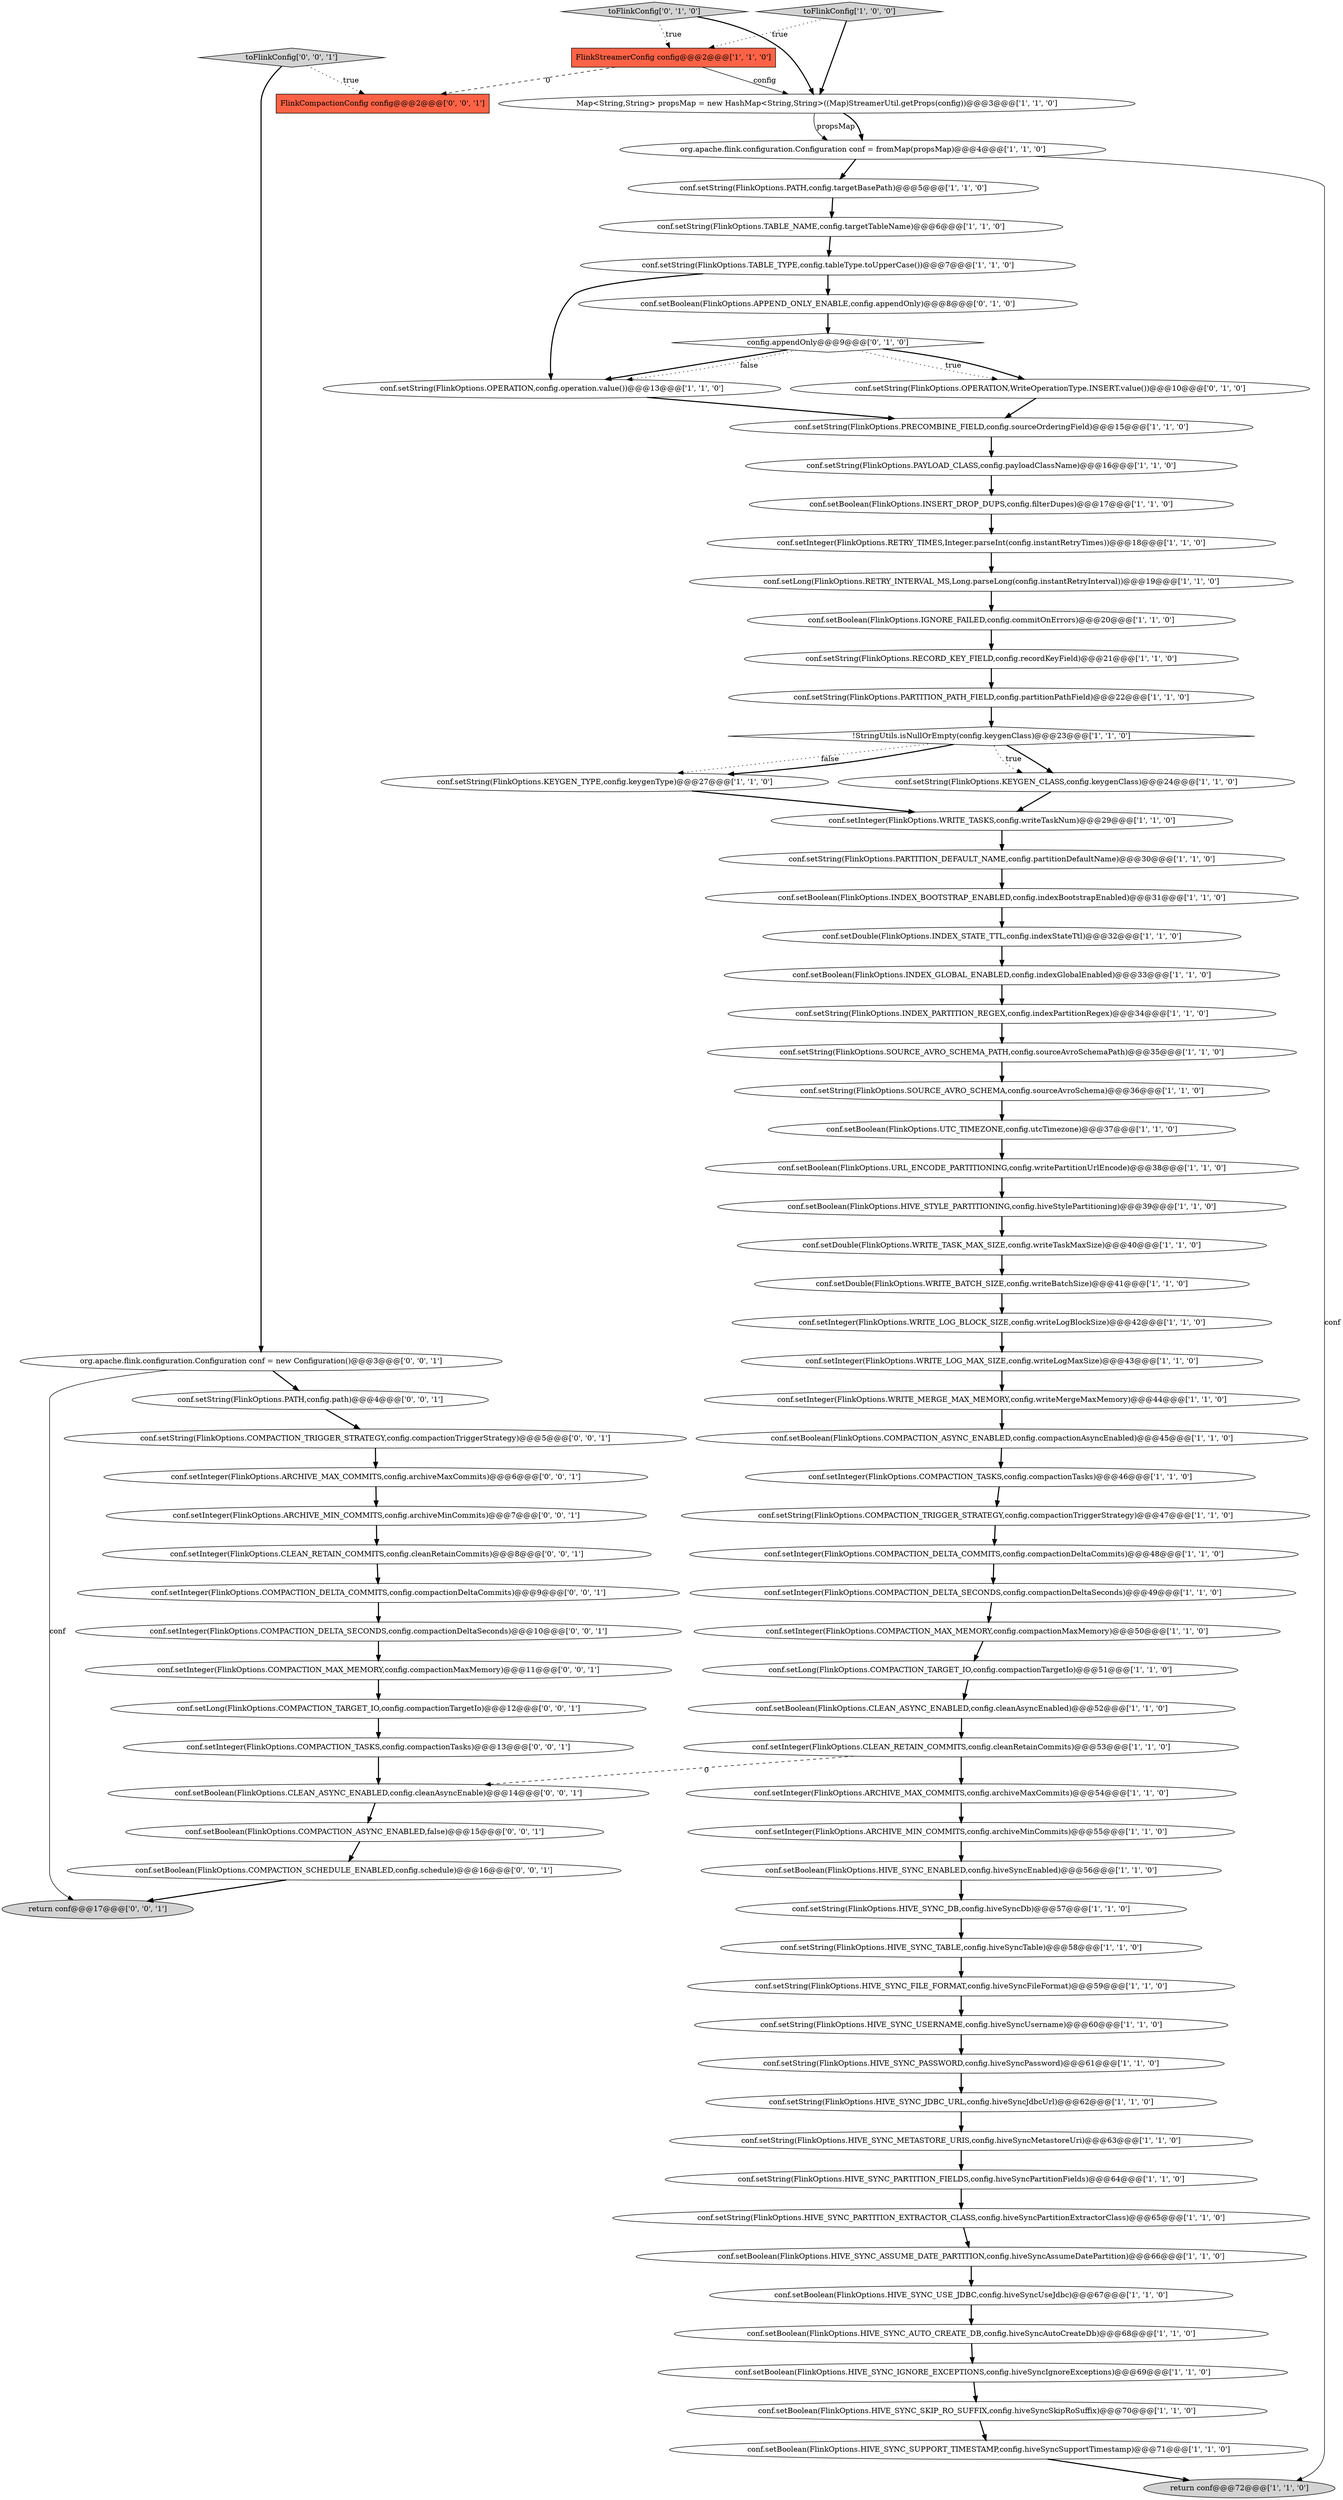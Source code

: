digraph {
75 [style = filled, label = "conf.setLong(FlinkOptions.COMPACTION_TARGET_IO,config.compactionTargetIo)@@@12@@@['0', '0', '1']", fillcolor = white, shape = ellipse image = "AAA0AAABBB3BBB"];
16 [style = filled, label = "conf.setString(FlinkOptions.TABLE_TYPE,config.tableType.toUpperCase())@@@7@@@['1', '1', '0']", fillcolor = white, shape = ellipse image = "AAA0AAABBB1BBB"];
68 [style = filled, label = "org.apache.flink.configuration.Configuration conf = new Configuration()@@@3@@@['0', '0', '1']", fillcolor = white, shape = ellipse image = "AAA0AAABBB3BBB"];
9 [style = filled, label = "FlinkStreamerConfig config@@@2@@@['1', '1', '0']", fillcolor = tomato, shape = box image = "AAA0AAABBB1BBB"];
33 [style = filled, label = "conf.setInteger(FlinkOptions.WRITE_LOG_BLOCK_SIZE,config.writeLogBlockSize)@@@42@@@['1', '1', '0']", fillcolor = white, shape = ellipse image = "AAA0AAABBB1BBB"];
18 [style = filled, label = "conf.setDouble(FlinkOptions.WRITE_BATCH_SIZE,config.writeBatchSize)@@@41@@@['1', '1', '0']", fillcolor = white, shape = ellipse image = "AAA0AAABBB1BBB"];
24 [style = filled, label = "conf.setBoolean(FlinkOptions.INDEX_BOOTSTRAP_ENABLED,config.indexBootstrapEnabled)@@@31@@@['1', '1', '0']", fillcolor = white, shape = ellipse image = "AAA0AAABBB1BBB"];
20 [style = filled, label = "conf.setString(FlinkOptions.HIVE_SYNC_PARTITION_FIELDS,config.hiveSyncPartitionFields)@@@64@@@['1', '1', '0']", fillcolor = white, shape = ellipse image = "AAA0AAABBB1BBB"];
47 [style = filled, label = "org.apache.flink.configuration.Configuration conf = fromMap(propsMap)@@@4@@@['1', '1', '0']", fillcolor = white, shape = ellipse image = "AAA0AAABBB1BBB"];
0 [style = filled, label = "conf.setInteger(FlinkOptions.ARCHIVE_MIN_COMMITS,config.archiveMinCommits)@@@55@@@['1', '1', '0']", fillcolor = white, shape = ellipse image = "AAA0AAABBB1BBB"];
50 [style = filled, label = "conf.setString(FlinkOptions.PATH,config.targetBasePath)@@@5@@@['1', '1', '0']", fillcolor = white, shape = ellipse image = "AAA0AAABBB1BBB"];
66 [style = filled, label = "toFlinkConfig['0', '1', '0']", fillcolor = lightgray, shape = diamond image = "AAA0AAABBB2BBB"];
63 [style = filled, label = "config.appendOnly@@@9@@@['0', '1', '0']", fillcolor = white, shape = diamond image = "AAA1AAABBB2BBB"];
83 [style = filled, label = "conf.setString(FlinkOptions.PATH,config.path)@@@4@@@['0', '0', '1']", fillcolor = white, shape = ellipse image = "AAA0AAABBB3BBB"];
4 [style = filled, label = "conf.setInteger(FlinkOptions.WRITE_MERGE_MAX_MEMORY,config.writeMergeMaxMemory)@@@44@@@['1', '1', '0']", fillcolor = white, shape = ellipse image = "AAA0AAABBB1BBB"];
48 [style = filled, label = "conf.setString(FlinkOptions.KEYGEN_TYPE,config.keygenType)@@@27@@@['1', '1', '0']", fillcolor = white, shape = ellipse image = "AAA0AAABBB1BBB"];
28 [style = filled, label = "conf.setInteger(FlinkOptions.CLEAN_RETAIN_COMMITS,config.cleanRetainCommits)@@@53@@@['1', '1', '0']", fillcolor = white, shape = ellipse image = "AAA0AAABBB1BBB"];
30 [style = filled, label = "conf.setBoolean(FlinkOptions.UTC_TIMEZONE,config.utcTimezone)@@@37@@@['1', '1', '0']", fillcolor = white, shape = ellipse image = "AAA0AAABBB1BBB"];
14 [style = filled, label = "conf.setBoolean(FlinkOptions.IGNORE_FAILED,config.commitOnErrors)@@@20@@@['1', '1', '0']", fillcolor = white, shape = ellipse image = "AAA0AAABBB1BBB"];
21 [style = filled, label = "conf.setInteger(FlinkOptions.WRITE_LOG_MAX_SIZE,config.writeLogMaxSize)@@@43@@@['1', '1', '0']", fillcolor = white, shape = ellipse image = "AAA0AAABBB1BBB"];
57 [style = filled, label = "conf.setString(FlinkOptions.PAYLOAD_CLASS,config.payloadClassName)@@@16@@@['1', '1', '0']", fillcolor = white, shape = ellipse image = "AAA0AAABBB1BBB"];
74 [style = filled, label = "conf.setInteger(FlinkOptions.COMPACTION_DELTA_SECONDS,config.compactionDeltaSeconds)@@@10@@@['0', '0', '1']", fillcolor = white, shape = ellipse image = "AAA0AAABBB3BBB"];
7 [style = filled, label = "conf.setString(FlinkOptions.HIVE_SYNC_DB,config.hiveSyncDb)@@@57@@@['1', '1', '0']", fillcolor = white, shape = ellipse image = "AAA0AAABBB1BBB"];
23 [style = filled, label = "conf.setString(FlinkOptions.PARTITION_PATH_FIELD,config.partitionPathField)@@@22@@@['1', '1', '0']", fillcolor = white, shape = ellipse image = "AAA0AAABBB1BBB"];
39 [style = filled, label = "conf.setString(FlinkOptions.SOURCE_AVRO_SCHEMA,config.sourceAvroSchema)@@@36@@@['1', '1', '0']", fillcolor = white, shape = ellipse image = "AAA0AAABBB1BBB"];
65 [style = filled, label = "conf.setString(FlinkOptions.OPERATION,WriteOperationType.INSERT.value())@@@10@@@['0', '1', '0']", fillcolor = white, shape = ellipse image = "AAA1AAABBB2BBB"];
31 [style = filled, label = "!StringUtils.isNullOrEmpty(config.keygenClass)@@@23@@@['1', '1', '0']", fillcolor = white, shape = diamond image = "AAA0AAABBB1BBB"];
29 [style = filled, label = "conf.setBoolean(FlinkOptions.HIVE_SYNC_USE_JDBC,config.hiveSyncUseJdbc)@@@67@@@['1', '1', '0']", fillcolor = white, shape = ellipse image = "AAA0AAABBB1BBB"];
5 [style = filled, label = "conf.setBoolean(FlinkOptions.HIVE_SYNC_ENABLED,config.hiveSyncEnabled)@@@56@@@['1', '1', '0']", fillcolor = white, shape = ellipse image = "AAA0AAABBB1BBB"];
42 [style = filled, label = "conf.setString(FlinkOptions.TABLE_NAME,config.targetTableName)@@@6@@@['1', '1', '0']", fillcolor = white, shape = ellipse image = "AAA0AAABBB1BBB"];
43 [style = filled, label = "conf.setString(FlinkOptions.HIVE_SYNC_JDBC_URL,config.hiveSyncJdbcUrl)@@@62@@@['1', '1', '0']", fillcolor = white, shape = ellipse image = "AAA0AAABBB1BBB"];
73 [style = filled, label = "conf.setInteger(FlinkOptions.COMPACTION_MAX_MEMORY,config.compactionMaxMemory)@@@11@@@['0', '0', '1']", fillcolor = white, shape = ellipse image = "AAA0AAABBB3BBB"];
51 [style = filled, label = "Map<String,String> propsMap = new HashMap<String,String>((Map)StreamerUtil.getProps(config))@@@3@@@['1', '1', '0']", fillcolor = white, shape = ellipse image = "AAA0AAABBB1BBB"];
72 [style = filled, label = "conf.setInteger(FlinkOptions.COMPACTION_DELTA_COMMITS,config.compactionDeltaCommits)@@@9@@@['0', '0', '1']", fillcolor = white, shape = ellipse image = "AAA0AAABBB3BBB"];
3 [style = filled, label = "conf.setLong(FlinkOptions.RETRY_INTERVAL_MS,Long.parseLong(config.instantRetryInterval))@@@19@@@['1', '1', '0']", fillcolor = white, shape = ellipse image = "AAA0AAABBB1BBB"];
49 [style = filled, label = "conf.setString(FlinkOptions.INDEX_PARTITION_REGEX,config.indexPartitionRegex)@@@34@@@['1', '1', '0']", fillcolor = white, shape = ellipse image = "AAA0AAABBB1BBB"];
54 [style = filled, label = "conf.setString(FlinkOptions.PRECOMBINE_FIELD,config.sourceOrderingField)@@@15@@@['1', '1', '0']", fillcolor = white, shape = ellipse image = "AAA0AAABBB1BBB"];
59 [style = filled, label = "return conf@@@72@@@['1', '1', '0']", fillcolor = lightgray, shape = ellipse image = "AAA0AAABBB1BBB"];
44 [style = filled, label = "conf.setInteger(FlinkOptions.RETRY_TIMES,Integer.parseInt(config.instantRetryTimes))@@@18@@@['1', '1', '0']", fillcolor = white, shape = ellipse image = "AAA0AAABBB1BBB"];
58 [style = filled, label = "conf.setString(FlinkOptions.RECORD_KEY_FIELD,config.recordKeyField)@@@21@@@['1', '1', '0']", fillcolor = white, shape = ellipse image = "AAA0AAABBB1BBB"];
17 [style = filled, label = "conf.setString(FlinkOptions.KEYGEN_CLASS,config.keygenClass)@@@24@@@['1', '1', '0']", fillcolor = white, shape = ellipse image = "AAA0AAABBB1BBB"];
34 [style = filled, label = "conf.setBoolean(FlinkOptions.HIVE_SYNC_ASSUME_DATE_PARTITION,config.hiveSyncAssumeDatePartition)@@@66@@@['1', '1', '0']", fillcolor = white, shape = ellipse image = "AAA0AAABBB1BBB"];
35 [style = filled, label = "conf.setString(FlinkOptions.COMPACTION_TRIGGER_STRATEGY,config.compactionTriggerStrategy)@@@47@@@['1', '1', '0']", fillcolor = white, shape = ellipse image = "AAA0AAABBB1BBB"];
45 [style = filled, label = "conf.setString(FlinkOptions.SOURCE_AVRO_SCHEMA_PATH,config.sourceAvroSchemaPath)@@@35@@@['1', '1', '0']", fillcolor = white, shape = ellipse image = "AAA0AAABBB1BBB"];
38 [style = filled, label = "conf.setBoolean(FlinkOptions.INDEX_GLOBAL_ENABLED,config.indexGlobalEnabled)@@@33@@@['1', '1', '0']", fillcolor = white, shape = ellipse image = "AAA0AAABBB1BBB"];
69 [style = filled, label = "return conf@@@17@@@['0', '0', '1']", fillcolor = lightgray, shape = ellipse image = "AAA0AAABBB3BBB"];
80 [style = filled, label = "toFlinkConfig['0', '0', '1']", fillcolor = lightgray, shape = diamond image = "AAA0AAABBB3BBB"];
22 [style = filled, label = "conf.setInteger(FlinkOptions.WRITE_TASKS,config.writeTaskNum)@@@29@@@['1', '1', '0']", fillcolor = white, shape = ellipse image = "AAA0AAABBB1BBB"];
37 [style = filled, label = "conf.setString(FlinkOptions.HIVE_SYNC_METASTORE_URIS,config.hiveSyncMetastoreUri)@@@63@@@['1', '1', '0']", fillcolor = white, shape = ellipse image = "AAA0AAABBB1BBB"];
32 [style = filled, label = "conf.setString(FlinkOptions.PARTITION_DEFAULT_NAME,config.partitionDefaultName)@@@30@@@['1', '1', '0']", fillcolor = white, shape = ellipse image = "AAA0AAABBB1BBB"];
62 [style = filled, label = "conf.setBoolean(FlinkOptions.HIVE_SYNC_SUPPORT_TIMESTAMP,config.hiveSyncSupportTimestamp)@@@71@@@['1', '1', '0']", fillcolor = white, shape = ellipse image = "AAA0AAABBB1BBB"];
64 [style = filled, label = "conf.setBoolean(FlinkOptions.APPEND_ONLY_ENABLE,config.appendOnly)@@@8@@@['0', '1', '0']", fillcolor = white, shape = ellipse image = "AAA1AAABBB2BBB"];
19 [style = filled, label = "conf.setString(FlinkOptions.HIVE_SYNC_FILE_FORMAT,config.hiveSyncFileFormat)@@@59@@@['1', '1', '0']", fillcolor = white, shape = ellipse image = "AAA0AAABBB1BBB"];
41 [style = filled, label = "conf.setBoolean(FlinkOptions.HIVE_SYNC_IGNORE_EXCEPTIONS,config.hiveSyncIgnoreExceptions)@@@69@@@['1', '1', '0']", fillcolor = white, shape = ellipse image = "AAA0AAABBB1BBB"];
53 [style = filled, label = "conf.setString(FlinkOptions.HIVE_SYNC_TABLE,config.hiveSyncTable)@@@58@@@['1', '1', '0']", fillcolor = white, shape = ellipse image = "AAA0AAABBB1BBB"];
12 [style = filled, label = "conf.setBoolean(FlinkOptions.HIVE_STYLE_PARTITIONING,config.hiveStylePartitioning)@@@39@@@['1', '1', '0']", fillcolor = white, shape = ellipse image = "AAA0AAABBB1BBB"];
60 [style = filled, label = "conf.setBoolean(FlinkOptions.INSERT_DROP_DUPS,config.filterDupes)@@@17@@@['1', '1', '0']", fillcolor = white, shape = ellipse image = "AAA0AAABBB1BBB"];
25 [style = filled, label = "conf.setBoolean(FlinkOptions.HIVE_SYNC_AUTO_CREATE_DB,config.hiveSyncAutoCreateDb)@@@68@@@['1', '1', '0']", fillcolor = white, shape = ellipse image = "AAA0AAABBB1BBB"];
8 [style = filled, label = "conf.setInteger(FlinkOptions.ARCHIVE_MAX_COMMITS,config.archiveMaxCommits)@@@54@@@['1', '1', '0']", fillcolor = white, shape = ellipse image = "AAA0AAABBB1BBB"];
6 [style = filled, label = "conf.setInteger(FlinkOptions.COMPACTION_TASKS,config.compactionTasks)@@@46@@@['1', '1', '0']", fillcolor = white, shape = ellipse image = "AAA0AAABBB1BBB"];
1 [style = filled, label = "conf.setDouble(FlinkOptions.WRITE_TASK_MAX_SIZE,config.writeTaskMaxSize)@@@40@@@['1', '1', '0']", fillcolor = white, shape = ellipse image = "AAA0AAABBB1BBB"];
56 [style = filled, label = "conf.setBoolean(FlinkOptions.URL_ENCODE_PARTITIONING,config.writePartitionUrlEncode)@@@38@@@['1', '1', '0']", fillcolor = white, shape = ellipse image = "AAA0AAABBB1BBB"];
40 [style = filled, label = "conf.setInteger(FlinkOptions.COMPACTION_DELTA_SECONDS,config.compactionDeltaSeconds)@@@49@@@['1', '1', '0']", fillcolor = white, shape = ellipse image = "AAA0AAABBB1BBB"];
15 [style = filled, label = "conf.setBoolean(FlinkOptions.COMPACTION_ASYNC_ENABLED,config.compactionAsyncEnabled)@@@45@@@['1', '1', '0']", fillcolor = white, shape = ellipse image = "AAA0AAABBB1BBB"];
55 [style = filled, label = "conf.setInteger(FlinkOptions.COMPACTION_DELTA_COMMITS,config.compactionDeltaCommits)@@@48@@@['1', '1', '0']", fillcolor = white, shape = ellipse image = "AAA0AAABBB1BBB"];
77 [style = filled, label = "conf.setBoolean(FlinkOptions.CLEAN_ASYNC_ENABLED,config.cleanAsyncEnable)@@@14@@@['0', '0', '1']", fillcolor = white, shape = ellipse image = "AAA0AAABBB3BBB"];
2 [style = filled, label = "conf.setBoolean(FlinkOptions.CLEAN_ASYNC_ENABLED,config.cleanAsyncEnabled)@@@52@@@['1', '1', '0']", fillcolor = white, shape = ellipse image = "AAA0AAABBB1BBB"];
81 [style = filled, label = "FlinkCompactionConfig config@@@2@@@['0', '0', '1']", fillcolor = tomato, shape = box image = "AAA0AAABBB3BBB"];
36 [style = filled, label = "toFlinkConfig['1', '0', '0']", fillcolor = lightgray, shape = diamond image = "AAA0AAABBB1BBB"];
67 [style = filled, label = "conf.setInteger(FlinkOptions.CLEAN_RETAIN_COMMITS,config.cleanRetainCommits)@@@8@@@['0', '0', '1']", fillcolor = white, shape = ellipse image = "AAA0AAABBB3BBB"];
82 [style = filled, label = "conf.setString(FlinkOptions.COMPACTION_TRIGGER_STRATEGY,config.compactionTriggerStrategy)@@@5@@@['0', '0', '1']", fillcolor = white, shape = ellipse image = "AAA0AAABBB3BBB"];
26 [style = filled, label = "conf.setString(FlinkOptions.OPERATION,config.operation.value())@@@13@@@['1', '1', '0']", fillcolor = white, shape = ellipse image = "AAA0AAABBB1BBB"];
46 [style = filled, label = "conf.setString(FlinkOptions.HIVE_SYNC_PASSWORD,config.hiveSyncPassword)@@@61@@@['1', '1', '0']", fillcolor = white, shape = ellipse image = "AAA0AAABBB1BBB"];
70 [style = filled, label = "conf.setInteger(FlinkOptions.ARCHIVE_MAX_COMMITS,config.archiveMaxCommits)@@@6@@@['0', '0', '1']", fillcolor = white, shape = ellipse image = "AAA0AAABBB3BBB"];
76 [style = filled, label = "conf.setInteger(FlinkOptions.COMPACTION_TASKS,config.compactionTasks)@@@13@@@['0', '0', '1']", fillcolor = white, shape = ellipse image = "AAA0AAABBB3BBB"];
10 [style = filled, label = "conf.setDouble(FlinkOptions.INDEX_STATE_TTL,config.indexStateTtl)@@@32@@@['1', '1', '0']", fillcolor = white, shape = ellipse image = "AAA0AAABBB1BBB"];
11 [style = filled, label = "conf.setString(FlinkOptions.HIVE_SYNC_PARTITION_EXTRACTOR_CLASS,config.hiveSyncPartitionExtractorClass)@@@65@@@['1', '1', '0']", fillcolor = white, shape = ellipse image = "AAA0AAABBB1BBB"];
79 [style = filled, label = "conf.setBoolean(FlinkOptions.COMPACTION_SCHEDULE_ENABLED,config.schedule)@@@16@@@['0', '0', '1']", fillcolor = white, shape = ellipse image = "AAA0AAABBB3BBB"];
52 [style = filled, label = "conf.setString(FlinkOptions.HIVE_SYNC_USERNAME,config.hiveSyncUsername)@@@60@@@['1', '1', '0']", fillcolor = white, shape = ellipse image = "AAA0AAABBB1BBB"];
78 [style = filled, label = "conf.setInteger(FlinkOptions.ARCHIVE_MIN_COMMITS,config.archiveMinCommits)@@@7@@@['0', '0', '1']", fillcolor = white, shape = ellipse image = "AAA0AAABBB3BBB"];
13 [style = filled, label = "conf.setBoolean(FlinkOptions.HIVE_SYNC_SKIP_RO_SUFFIX,config.hiveSyncSkipRoSuffix)@@@70@@@['1', '1', '0']", fillcolor = white, shape = ellipse image = "AAA0AAABBB1BBB"];
27 [style = filled, label = "conf.setInteger(FlinkOptions.COMPACTION_MAX_MEMORY,config.compactionMaxMemory)@@@50@@@['1', '1', '0']", fillcolor = white, shape = ellipse image = "AAA0AAABBB1BBB"];
61 [style = filled, label = "conf.setLong(FlinkOptions.COMPACTION_TARGET_IO,config.compactionTargetIo)@@@51@@@['1', '1', '0']", fillcolor = white, shape = ellipse image = "AAA0AAABBB1BBB"];
71 [style = filled, label = "conf.setBoolean(FlinkOptions.COMPACTION_ASYNC_ENABLED,false)@@@15@@@['0', '0', '1']", fillcolor = white, shape = ellipse image = "AAA0AAABBB3BBB"];
11->34 [style = bold, label=""];
9->81 [style = dashed, label="0"];
79->69 [style = bold, label=""];
73->75 [style = bold, label=""];
7->53 [style = bold, label=""];
44->3 [style = bold, label=""];
12->1 [style = bold, label=""];
41->13 [style = bold, label=""];
1->18 [style = bold, label=""];
13->62 [style = bold, label=""];
24->10 [style = bold, label=""];
15->6 [style = bold, label=""];
65->54 [style = bold, label=""];
33->21 [style = bold, label=""];
14->58 [style = bold, label=""];
63->26 [style = bold, label=""];
55->40 [style = bold, label=""];
83->82 [style = bold, label=""];
63->26 [style = dotted, label="false"];
17->22 [style = bold, label=""];
34->29 [style = bold, label=""];
25->41 [style = bold, label=""];
82->70 [style = bold, label=""];
10->38 [style = bold, label=""];
21->4 [style = bold, label=""];
39->30 [style = bold, label=""];
9->51 [style = solid, label="config"];
68->69 [style = solid, label="conf"];
68->83 [style = bold, label=""];
64->63 [style = bold, label=""];
80->81 [style = dotted, label="true"];
53->19 [style = bold, label=""];
36->51 [style = bold, label=""];
26->54 [style = bold, label=""];
3->14 [style = bold, label=""];
60->44 [style = bold, label=""];
62->59 [style = bold, label=""];
37->20 [style = bold, label=""];
76->77 [style = bold, label=""];
70->78 [style = bold, label=""];
28->8 [style = bold, label=""];
48->22 [style = bold, label=""];
47->59 [style = solid, label="conf"];
2->28 [style = bold, label=""];
28->77 [style = dashed, label="0"];
54->57 [style = bold, label=""];
75->76 [style = bold, label=""];
31->17 [style = bold, label=""];
30->56 [style = bold, label=""];
61->2 [style = bold, label=""];
5->7 [style = bold, label=""];
46->43 [style = bold, label=""];
20->11 [style = bold, label=""];
31->48 [style = dotted, label="false"];
27->61 [style = bold, label=""];
49->45 [style = bold, label=""];
8->0 [style = bold, label=""];
52->46 [style = bold, label=""];
38->49 [style = bold, label=""];
72->74 [style = bold, label=""];
80->68 [style = bold, label=""];
18->33 [style = bold, label=""];
67->72 [style = bold, label=""];
66->51 [style = bold, label=""];
40->27 [style = bold, label=""];
29->25 [style = bold, label=""];
51->47 [style = solid, label="propsMap"];
22->32 [style = bold, label=""];
23->31 [style = bold, label=""];
35->55 [style = bold, label=""];
19->52 [style = bold, label=""];
71->79 [style = bold, label=""];
36->9 [style = dotted, label="true"];
57->60 [style = bold, label=""];
42->16 [style = bold, label=""];
16->64 [style = bold, label=""];
56->12 [style = bold, label=""];
51->47 [style = bold, label=""];
63->65 [style = dotted, label="true"];
16->26 [style = bold, label=""];
31->48 [style = bold, label=""];
43->37 [style = bold, label=""];
50->42 [style = bold, label=""];
77->71 [style = bold, label=""];
58->23 [style = bold, label=""];
47->50 [style = bold, label=""];
66->9 [style = dotted, label="true"];
63->65 [style = bold, label=""];
31->17 [style = dotted, label="true"];
78->67 [style = bold, label=""];
0->5 [style = bold, label=""];
74->73 [style = bold, label=""];
4->15 [style = bold, label=""];
45->39 [style = bold, label=""];
6->35 [style = bold, label=""];
32->24 [style = bold, label=""];
}
